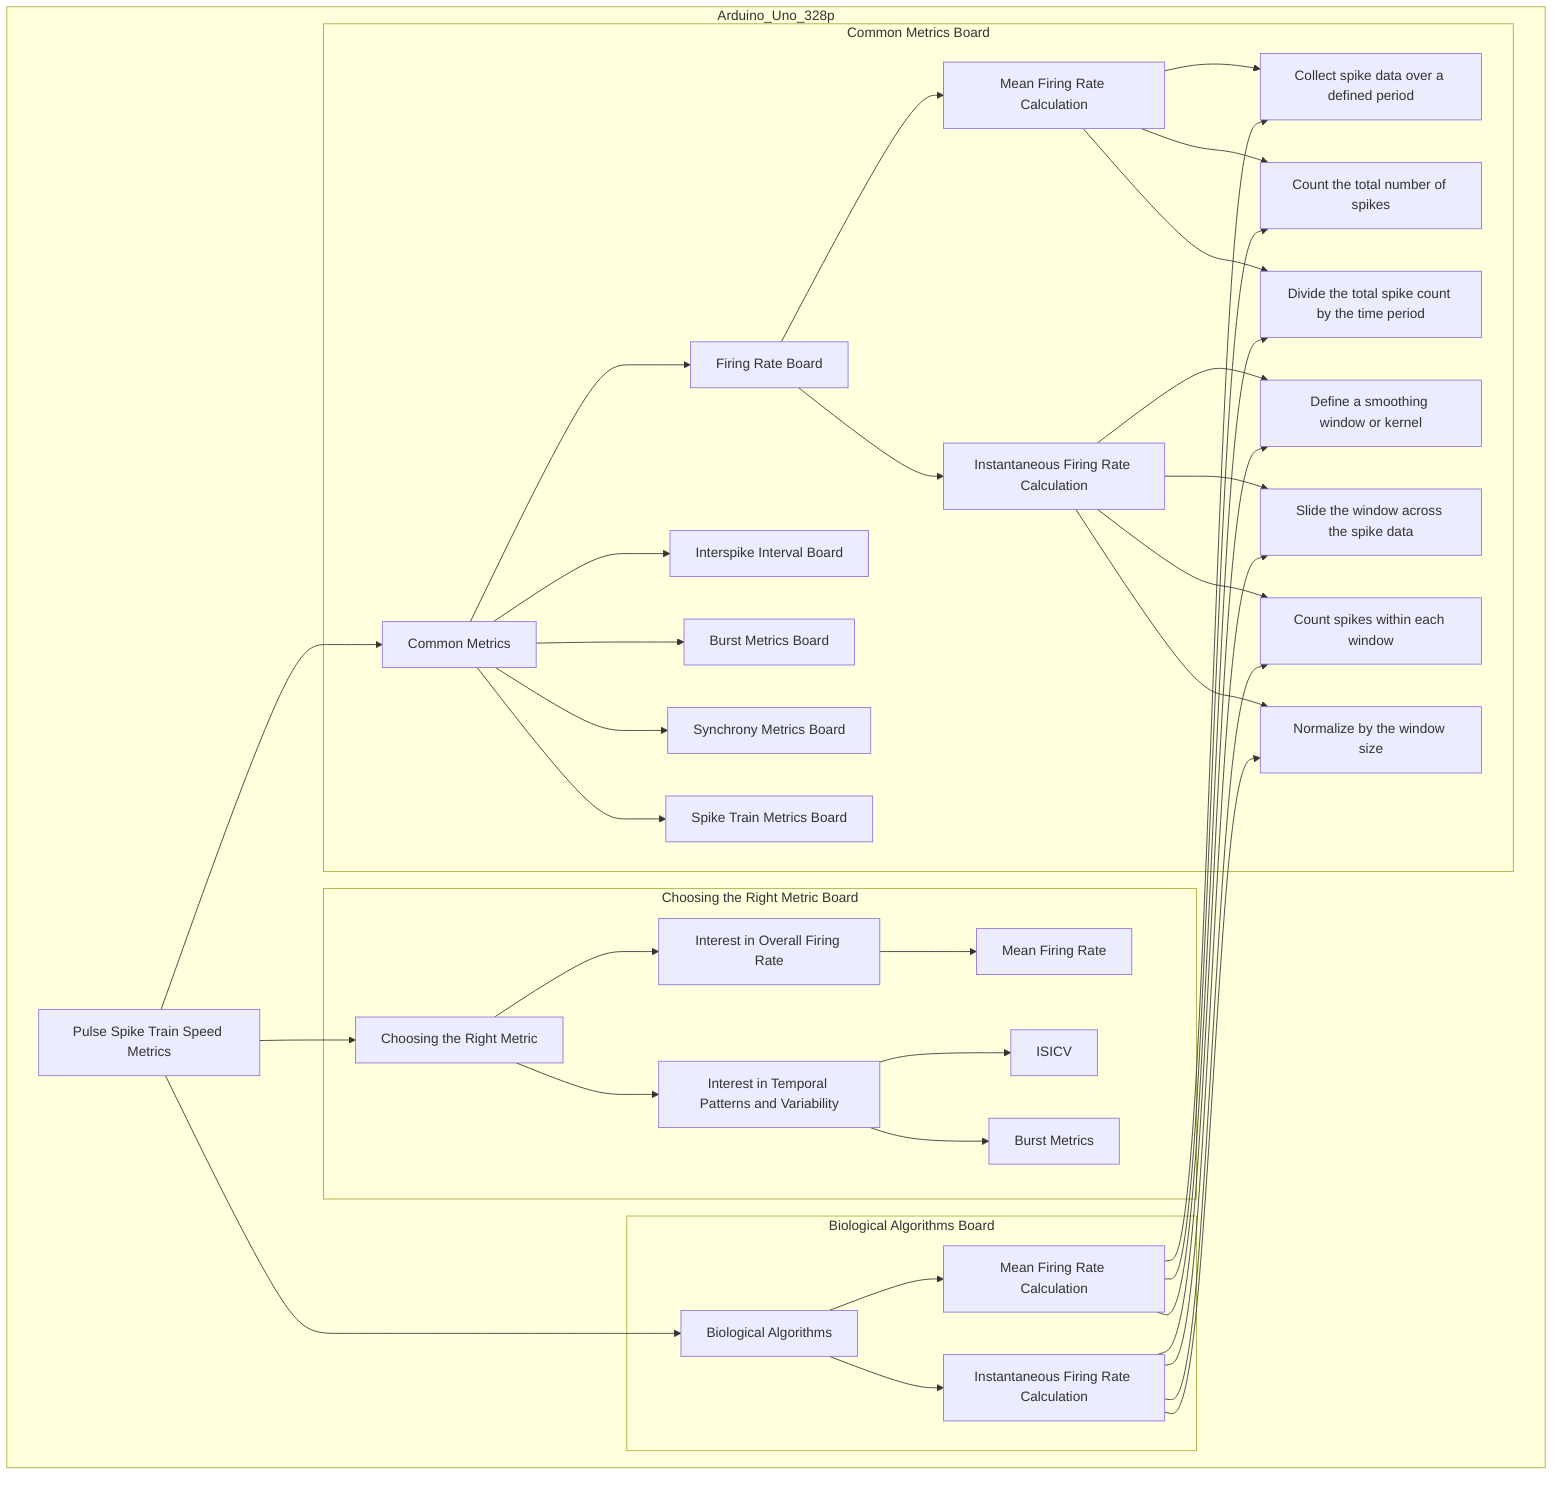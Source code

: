 graph TD
    A[Pulse Spike Train Speed Metrics]
    
    subgraph Arduino_Uno_328p
        A --> B[Common Metrics]
        A --> C[Choosing the Right Metric]
        A --> D[Biological Algorithms]

        subgraph Common Metrics Board
            direction TB
            B --> B1[Firing Rate Board]
            B1 --> B1A[Mean Firing Rate Calculation]
            B1 --> B1B[Instantaneous Firing Rate Calculation]

            B --> B2[Interspike Interval Board]
            B --> B3[Burst Metrics Board]
            B --> B4[Synchrony Metrics Board]
            B --> B5[Spike Train Metrics Board]

            B1A --> Step1A[Collect spike data over a defined period]
            B1A --> Step1B[Count the total number of spikes]
            B1A --> Step1C[Divide the total spike count by the time period]

            B1B --> Step2A[Define a smoothing window or kernel]
            B1B --> Step2B[Slide the window across the spike data]
            B1B --> Step2C[Count spikes within each window]
            B1B --> Step2D[Normalize by the window size]
        end

        subgraph Choosing the Right Metric Board
            direction TB
            C --> C1[Interest in Overall Firing Rate]
            C1 --> C1A[Mean Firing Rate]

            C --> C2[Interest in Temporal Patterns and Variability]
            C2 --> C2A[ISICV]
            C2 --> C2B[Burst Metrics]
        end

        subgraph Biological Algorithms Board
            direction TB
            D --> D1[Mean Firing Rate Calculation]
            D1 --> Step1A
            D1 --> Step1B
            D1 --> Step1C

            D --> D2[Instantaneous Firing Rate Calculation]
            D2 --> Step2A
            D2 --> Step2B
            D2 --> Step2C
            D2 --> Step2D
        end
    end